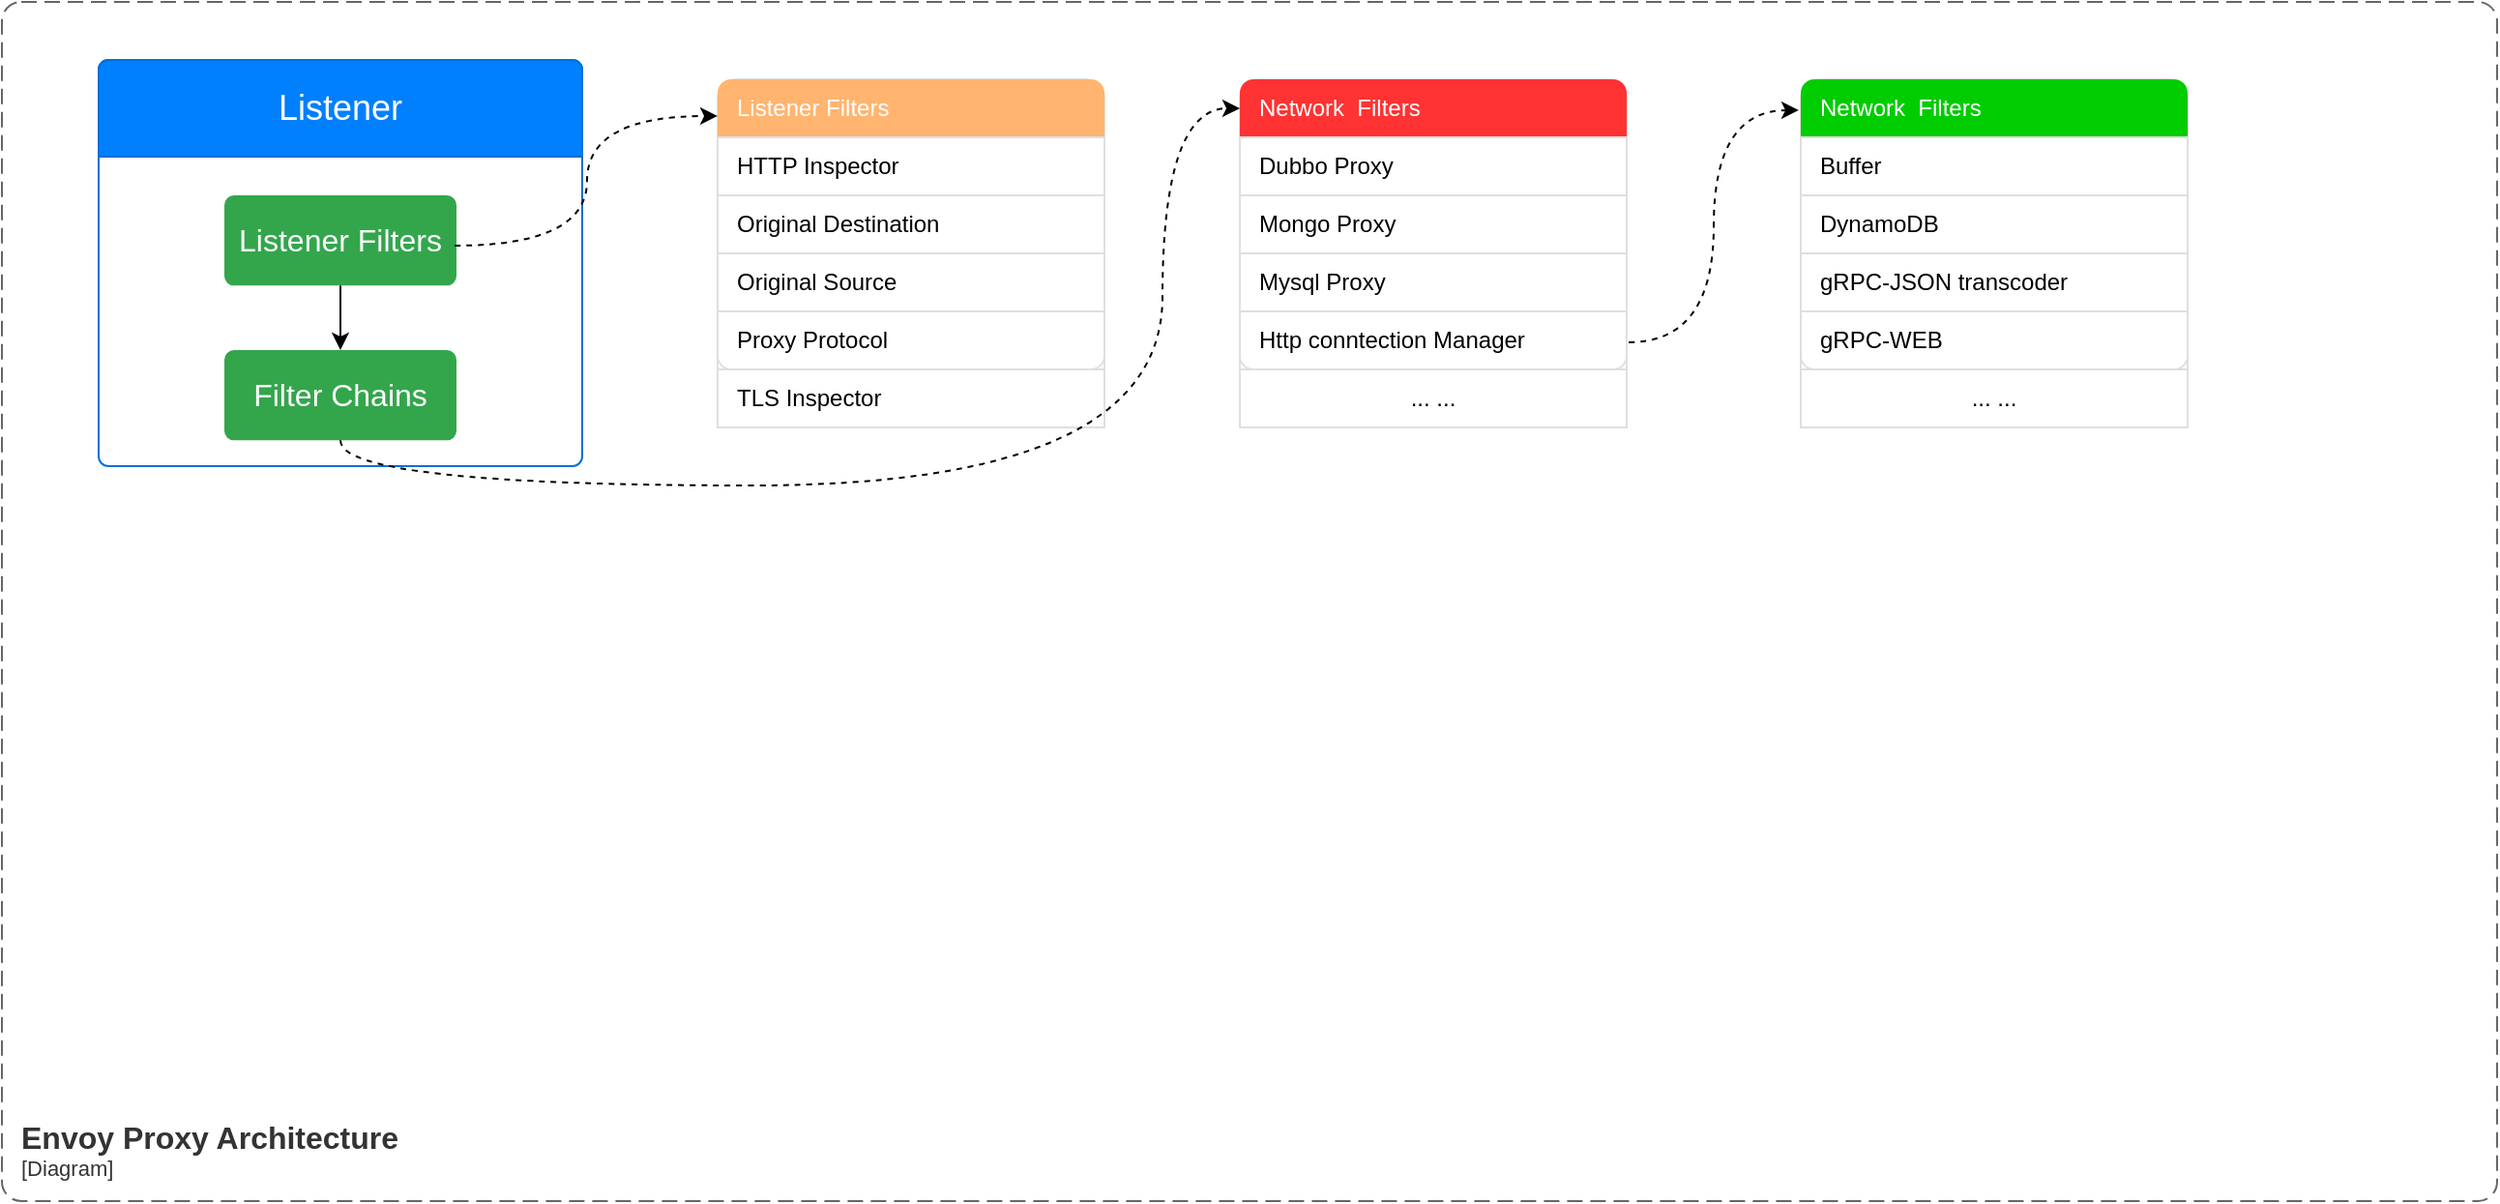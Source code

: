<mxfile version="21.3.8" type="github">
  <diagram name="第 1 页" id="6rmwsbcLH0Wm5wk95sRy">
    <mxGraphModel dx="1434" dy="796" grid="1" gridSize="10" guides="1" tooltips="1" connect="1" arrows="1" fold="1" page="1" pageScale="1" pageWidth="827" pageHeight="1169" math="0" shadow="0">
      <root>
        <mxCell id="0" />
        <mxCell id="1" parent="0" />
        <object placeholders="1" c4Name="Envoy Proxy Architecture" c4Type="SystemScopeBoundary" c4Application="Diagram" label="&lt;font style=&quot;font-size: 16px&quot;&gt;&lt;b&gt;&lt;div style=&quot;text-align: left&quot;&gt;%c4Name%&lt;/div&gt;&lt;/b&gt;&lt;/font&gt;&lt;div style=&quot;text-align: left&quot;&gt;[%c4Application%]&lt;/div&gt;" id="7gwWFT5Mcy8NNgLdWoav-1">
          <mxCell style="rounded=1;fontSize=11;whiteSpace=wrap;html=1;dashed=1;arcSize=20;fillColor=none;strokeColor=#666666;fontColor=#333333;labelBackgroundColor=none;align=left;verticalAlign=bottom;labelBorderColor=none;spacingTop=0;spacing=10;dashPattern=8 4;metaEdit=1;rotatable=0;perimeter=rectanglePerimeter;noLabel=0;labelPadding=0;allowArrows=0;connectable=0;expand=0;recursiveResize=0;editable=1;pointerEvents=0;absoluteArcSize=1;points=[[0.25,0,0],[0.5,0,0],[0.75,0,0],[1,0.25,0],[1,0.5,0],[1,0.75,0],[0.75,1,0],[0.5,1,0],[0.25,1,0],[0,0.75,0],[0,0.5,0],[0,0.25,0]];" vertex="1" parent="1">
            <mxGeometry x="100" y="160" width="1290" height="620" as="geometry" />
          </mxCell>
        </object>
        <mxCell id="7gwWFT5Mcy8NNgLdWoav-4" value="" style="html=1;shadow=0;dashed=0;shape=mxgraph.bootstrap.rrect;rSize=5;strokeColor=#0071D5;html=1;whiteSpace=wrap;fillColor=none;fontColor=#ffffff;verticalAlign=bottom;align=left;spacing=20;spacingBottom=0;fontSize=14;" vertex="1" parent="1">
          <mxGeometry x="150" y="190" width="250" height="210" as="geometry" />
        </mxCell>
        <mxCell id="7gwWFT5Mcy8NNgLdWoav-5" value="Listener" style="html=1;shadow=0;dashed=0;shape=mxgraph.bootstrap.topButton;rSize=5;perimeter=none;whiteSpace=wrap;fillColor=#007FFF;strokeColor=#0071D5;fontColor=#ffffff;resizeWidth=1;fontSize=18;align=center;spacing=20;" vertex="1" parent="7gwWFT5Mcy8NNgLdWoav-4">
          <mxGeometry width="250" height="50" relative="1" as="geometry" />
        </mxCell>
        <mxCell id="7gwWFT5Mcy8NNgLdWoav-9" style="edgeStyle=orthogonalEdgeStyle;rounded=0;orthogonalLoop=1;jettySize=auto;html=1;" edge="1" parent="7gwWFT5Mcy8NNgLdWoav-4" source="7gwWFT5Mcy8NNgLdWoav-7" target="7gwWFT5Mcy8NNgLdWoav-8">
          <mxGeometry relative="1" as="geometry" />
        </mxCell>
        <mxCell id="7gwWFT5Mcy8NNgLdWoav-7" value="Listener Filters" style="html=1;shadow=0;dashed=0;shape=mxgraph.bootstrap.rrect;rSize=5;strokeColor=none;strokeWidth=1;fillColor=#33A64C;fontColor=#FFFFFF;whiteSpace=wrap;align=center;verticalAlign=middle;spacingLeft=0;fontStyle=0;fontSize=16;spacing=5;" vertex="1" parent="7gwWFT5Mcy8NNgLdWoav-4">
          <mxGeometry x="65" y="69.997" width="120" height="46.667" as="geometry" />
        </mxCell>
        <mxCell id="7gwWFT5Mcy8NNgLdWoav-8" value="Filter Chains" style="html=1;shadow=0;dashed=0;shape=mxgraph.bootstrap.rrect;rSize=5;strokeColor=none;strokeWidth=1;fillColor=#33A64C;fontColor=#FFFFFF;whiteSpace=wrap;align=center;verticalAlign=middle;spacingLeft=0;fontStyle=0;fontSize=16;spacing=5;" vertex="1" parent="7gwWFT5Mcy8NNgLdWoav-4">
          <mxGeometry x="65" y="149.997" width="120" height="46.667" as="geometry" />
        </mxCell>
        <mxCell id="7gwWFT5Mcy8NNgLdWoav-21" value="" style="html=1;shadow=0;dashed=0;shape=mxgraph.bootstrap.rrect;rSize=10;strokeColor=#DFDFDF;html=1;whiteSpace=wrap;fillColor=#FFFFFF;fontColor=#000000;strokeOpacity=100;metaEdit=1;resizeWidth=1;resizeHeight=1;treeFolding=1;treeMoving=1;enumerate=0;" vertex="1" parent="1">
          <mxGeometry x="470" y="200" width="200" height="180" as="geometry" />
        </mxCell>
        <mxCell id="7gwWFT5Mcy8NNgLdWoav-22" value="Listener Filters" style="html=1;shadow=0;dashed=0;shape=mxgraph.bootstrap.topButton;rSize=7;strokeColor=none;fillColor=#FFB570;fontColor=#ffffff;perimeter=none;whiteSpace=wrap;resizeWidth=1;align=left;spacing=10;" vertex="1" parent="7gwWFT5Mcy8NNgLdWoav-21">
          <mxGeometry width="200" height="30" relative="1" as="geometry" />
        </mxCell>
        <mxCell id="7gwWFT5Mcy8NNgLdWoav-23" value="HTTP Inspector" style="strokeColor=inherit;fillColor=inherit;gradientColor=inherit;fontColor=inherit;html=1;shadow=0;dashed=0;perimeter=none;whiteSpace=wrap;resizeWidth=1;align=left;spacing=10;" vertex="1" parent="7gwWFT5Mcy8NNgLdWoav-21">
          <mxGeometry width="200" height="30" relative="1" as="geometry">
            <mxPoint y="30" as="offset" />
          </mxGeometry>
        </mxCell>
        <mxCell id="7gwWFT5Mcy8NNgLdWoav-24" value="Original Destination" style="strokeColor=inherit;fillColor=inherit;gradientColor=inherit;fontColor=inherit;html=1;shadow=0;dashed=0;perimeter=none;whiteSpace=wrap;resizeWidth=1;align=left;spacing=10;" vertex="1" parent="7gwWFT5Mcy8NNgLdWoav-21">
          <mxGeometry width="200" height="30" relative="1" as="geometry">
            <mxPoint y="60" as="offset" />
          </mxGeometry>
        </mxCell>
        <mxCell id="7gwWFT5Mcy8NNgLdWoav-25" value="Original Source" style="strokeColor=inherit;fillColor=inherit;gradientColor=inherit;fontColor=inherit;html=1;shadow=0;dashed=0;perimeter=none;whiteSpace=wrap;resizeWidth=1;align=left;spacing=10;" vertex="1" parent="7gwWFT5Mcy8NNgLdWoav-21">
          <mxGeometry width="200" height="30" relative="1" as="geometry">
            <mxPoint y="90" as="offset" />
          </mxGeometry>
        </mxCell>
        <mxCell id="7gwWFT5Mcy8NNgLdWoav-26" value="Proxy Protocol" style="strokeColor=inherit;fillColor=inherit;gradientColor=inherit;fontColor=inherit;html=1;shadow=0;dashed=0;shape=mxgraph.bootstrap.bottomButton;rSize=7;perimeter=none;whiteSpace=wrap;resizeWidth=1;resizeHeight=0;align=left;spacing=10;" vertex="1" parent="7gwWFT5Mcy8NNgLdWoav-21">
          <mxGeometry y="1" width="200" height="30" relative="1" as="geometry">
            <mxPoint y="-60" as="offset" />
          </mxGeometry>
        </mxCell>
        <mxCell id="7gwWFT5Mcy8NNgLdWoav-37" value="TLS Inspector" style="strokeColor=inherit;fillColor=inherit;gradientColor=inherit;fontColor=inherit;html=1;shadow=0;dashed=0;perimeter=none;whiteSpace=wrap;resizeWidth=1;align=left;spacing=10;" vertex="1" parent="7gwWFT5Mcy8NNgLdWoav-21">
          <mxGeometry y="150" width="200" height="30" as="geometry" />
        </mxCell>
        <mxCell id="7gwWFT5Mcy8NNgLdWoav-39" value="" style="html=1;shadow=0;dashed=0;shape=mxgraph.bootstrap.rrect;rSize=10;strokeColor=#DFDFDF;html=1;whiteSpace=wrap;fillColor=#FFFFFF;fontColor=#000000;strokeOpacity=100;metaEdit=1;resizeWidth=1;resizeHeight=1;treeFolding=1;treeMoving=1;enumerate=0;" vertex="1" parent="1">
          <mxGeometry x="740" y="200" width="200" height="180" as="geometry" />
        </mxCell>
        <mxCell id="7gwWFT5Mcy8NNgLdWoav-40" value="Network&amp;nbsp; Filters" style="html=1;shadow=0;dashed=0;shape=mxgraph.bootstrap.topButton;rSize=7;strokeColor=none;fillColor=#FF3333;fontColor=#ffffff;perimeter=none;whiteSpace=wrap;resizeWidth=1;align=left;spacing=10;" vertex="1" parent="7gwWFT5Mcy8NNgLdWoav-39">
          <mxGeometry width="200" height="30" relative="1" as="geometry" />
        </mxCell>
        <mxCell id="7gwWFT5Mcy8NNgLdWoav-41" value="Dubbo Proxy" style="strokeColor=inherit;fillColor=inherit;gradientColor=inherit;fontColor=inherit;html=1;shadow=0;dashed=0;perimeter=none;whiteSpace=wrap;resizeWidth=1;align=left;spacing=10;" vertex="1" parent="7gwWFT5Mcy8NNgLdWoav-39">
          <mxGeometry width="200" height="30" relative="1" as="geometry">
            <mxPoint y="30" as="offset" />
          </mxGeometry>
        </mxCell>
        <mxCell id="7gwWFT5Mcy8NNgLdWoav-42" value="Mongo Proxy" style="strokeColor=inherit;fillColor=inherit;gradientColor=inherit;fontColor=inherit;html=1;shadow=0;dashed=0;perimeter=none;whiteSpace=wrap;resizeWidth=1;align=left;spacing=10;" vertex="1" parent="7gwWFT5Mcy8NNgLdWoav-39">
          <mxGeometry width="200" height="30" relative="1" as="geometry">
            <mxPoint y="60" as="offset" />
          </mxGeometry>
        </mxCell>
        <mxCell id="7gwWFT5Mcy8NNgLdWoav-43" value="Mysql Proxy" style="strokeColor=inherit;fillColor=inherit;gradientColor=inherit;fontColor=inherit;html=1;shadow=0;dashed=0;perimeter=none;whiteSpace=wrap;resizeWidth=1;align=left;spacing=10;" vertex="1" parent="7gwWFT5Mcy8NNgLdWoav-39">
          <mxGeometry width="200" height="30" relative="1" as="geometry">
            <mxPoint y="90" as="offset" />
          </mxGeometry>
        </mxCell>
        <mxCell id="7gwWFT5Mcy8NNgLdWoav-44" value="Http conntection Manager" style="strokeColor=inherit;fillColor=inherit;gradientColor=inherit;fontColor=inherit;html=1;shadow=0;dashed=0;shape=mxgraph.bootstrap.bottomButton;rSize=7;perimeter=none;whiteSpace=wrap;resizeWidth=1;resizeHeight=0;align=left;spacing=10;" vertex="1" parent="7gwWFT5Mcy8NNgLdWoav-39">
          <mxGeometry y="1" width="200" height="30" relative="1" as="geometry">
            <mxPoint y="-60" as="offset" />
          </mxGeometry>
        </mxCell>
        <mxCell id="7gwWFT5Mcy8NNgLdWoav-45" value="... ..." style="strokeColor=inherit;fillColor=inherit;gradientColor=inherit;fontColor=inherit;html=1;shadow=0;dashed=0;perimeter=none;whiteSpace=wrap;resizeWidth=1;align=center;spacing=10;" vertex="1" parent="7gwWFT5Mcy8NNgLdWoav-39">
          <mxGeometry y="150" width="200" height="30" as="geometry" />
        </mxCell>
        <mxCell id="7gwWFT5Mcy8NNgLdWoav-46" value="" style="html=1;shadow=0;dashed=0;shape=mxgraph.bootstrap.rrect;rSize=10;strokeColor=#DFDFDF;html=1;whiteSpace=wrap;fillColor=#FFFFFF;fontColor=#000000;strokeOpacity=100;metaEdit=1;resizeWidth=1;resizeHeight=1;treeFolding=1;treeMoving=1;enumerate=0;" vertex="1" parent="1">
          <mxGeometry x="1030" y="200" width="200" height="180" as="geometry" />
        </mxCell>
        <mxCell id="7gwWFT5Mcy8NNgLdWoav-47" value="Network&amp;nbsp; Filters" style="html=1;shadow=0;dashed=0;shape=mxgraph.bootstrap.topButton;rSize=7;strokeColor=none;fillColor=#00CC00;fontColor=#ffffff;perimeter=none;whiteSpace=wrap;resizeWidth=1;align=left;spacing=10;" vertex="1" parent="7gwWFT5Mcy8NNgLdWoav-46">
          <mxGeometry width="200" height="30" relative="1" as="geometry" />
        </mxCell>
        <mxCell id="7gwWFT5Mcy8NNgLdWoav-48" value="Buffer" style="strokeColor=inherit;fillColor=inherit;gradientColor=inherit;fontColor=inherit;html=1;shadow=0;dashed=0;perimeter=none;whiteSpace=wrap;resizeWidth=1;align=left;spacing=10;" vertex="1" parent="7gwWFT5Mcy8NNgLdWoav-46">
          <mxGeometry width="200" height="30" relative="1" as="geometry">
            <mxPoint y="30" as="offset" />
          </mxGeometry>
        </mxCell>
        <mxCell id="7gwWFT5Mcy8NNgLdWoav-49" value="DynamoDB" style="strokeColor=inherit;fillColor=inherit;gradientColor=inherit;fontColor=inherit;html=1;shadow=0;dashed=0;perimeter=none;whiteSpace=wrap;resizeWidth=1;align=left;spacing=10;" vertex="1" parent="7gwWFT5Mcy8NNgLdWoav-46">
          <mxGeometry width="200" height="30" relative="1" as="geometry">
            <mxPoint y="60" as="offset" />
          </mxGeometry>
        </mxCell>
        <mxCell id="7gwWFT5Mcy8NNgLdWoav-50" value="gRPC-JSON transcoder" style="strokeColor=inherit;fillColor=inherit;gradientColor=inherit;fontColor=inherit;html=1;shadow=0;dashed=0;perimeter=none;whiteSpace=wrap;resizeWidth=1;align=left;spacing=10;" vertex="1" parent="7gwWFT5Mcy8NNgLdWoav-46">
          <mxGeometry width="200" height="30" relative="1" as="geometry">
            <mxPoint y="90" as="offset" />
          </mxGeometry>
        </mxCell>
        <mxCell id="7gwWFT5Mcy8NNgLdWoav-51" value="gRPC-WEB" style="strokeColor=inherit;fillColor=inherit;gradientColor=inherit;fontColor=inherit;html=1;shadow=0;dashed=0;shape=mxgraph.bootstrap.bottomButton;rSize=7;perimeter=none;whiteSpace=wrap;resizeWidth=1;resizeHeight=0;align=left;spacing=10;" vertex="1" parent="7gwWFT5Mcy8NNgLdWoav-46">
          <mxGeometry y="1" width="200" height="30" relative="1" as="geometry">
            <mxPoint y="-60" as="offset" />
          </mxGeometry>
        </mxCell>
        <mxCell id="7gwWFT5Mcy8NNgLdWoav-52" value="... ..." style="strokeColor=inherit;fillColor=inherit;gradientColor=inherit;fontColor=inherit;html=1;shadow=0;dashed=0;perimeter=none;whiteSpace=wrap;resizeWidth=1;align=center;spacing=10;" vertex="1" parent="7gwWFT5Mcy8NNgLdWoav-46">
          <mxGeometry y="150" width="200" height="30" as="geometry" />
        </mxCell>
        <mxCell id="7gwWFT5Mcy8NNgLdWoav-53" style="rounded=0;orthogonalLoop=1;jettySize=auto;html=1;entryX=0;entryY=0.633;entryDx=0;entryDy=0;entryPerimeter=0;dashed=1;exitX=0.992;exitY=0.557;exitDx=0;exitDy=0;exitPerimeter=0;edgeStyle=orthogonalEdgeStyle;curved=1;" edge="1" parent="1" source="7gwWFT5Mcy8NNgLdWoav-7" target="7gwWFT5Mcy8NNgLdWoav-22">
          <mxGeometry relative="1" as="geometry" />
        </mxCell>
        <mxCell id="7gwWFT5Mcy8NNgLdWoav-54" style="rounded=0;orthogonalLoop=1;jettySize=auto;html=1;entryX=0;entryY=0.5;entryDx=0;entryDy=0;entryPerimeter=0;dashed=1;edgeStyle=orthogonalEdgeStyle;curved=1;" edge="1" parent="1" source="7gwWFT5Mcy8NNgLdWoav-8" target="7gwWFT5Mcy8NNgLdWoav-40">
          <mxGeometry relative="1" as="geometry">
            <Array as="points">
              <mxPoint x="275" y="410" />
              <mxPoint x="700" y="410" />
              <mxPoint x="700" y="215" />
            </Array>
          </mxGeometry>
        </mxCell>
        <mxCell id="7gwWFT5Mcy8NNgLdWoav-55" style="edgeStyle=orthogonalEdgeStyle;rounded=0;orthogonalLoop=1;jettySize=auto;html=1;entryX=-0.005;entryY=0.533;entryDx=0;entryDy=0;entryPerimeter=0;curved=1;dashed=1;exitX=1.005;exitY=0.533;exitDx=0;exitDy=0;exitPerimeter=0;" edge="1" parent="1" source="7gwWFT5Mcy8NNgLdWoav-44" target="7gwWFT5Mcy8NNgLdWoav-47">
          <mxGeometry relative="1" as="geometry" />
        </mxCell>
      </root>
    </mxGraphModel>
  </diagram>
</mxfile>
